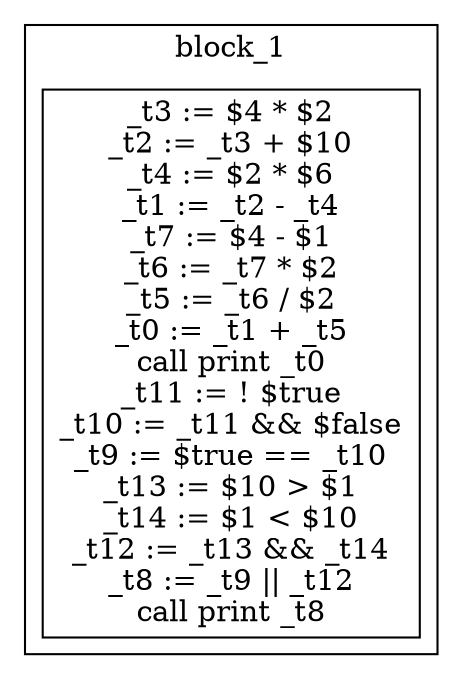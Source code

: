 digraph {
graph [splines=ortho]
node [shape=box];
subgraph "clusterMinimal" {
label = "block_1";
4[shape=box label="_t3 := $4 * $2\n_t2 := _t3 + $10\n_t4 := $2 * $6\n_t1 := _t2 - _t4\n_t7 := $4 - $1\n_t6 := _t7 * $2\n_t5 := _t6 / $2\n_t0 := _t1 + _t5\ncall print _t0\n_t11 := ! $true\n_t10 := _t11 && $false\n_t9 := $true == _t10\n_t13 := $10 > $1\n_t14 := $1 < $10\n_t12 := _t13 && _t14\n_t8 := _t9 || _t12\ncall print _t8\n"];
}
}

